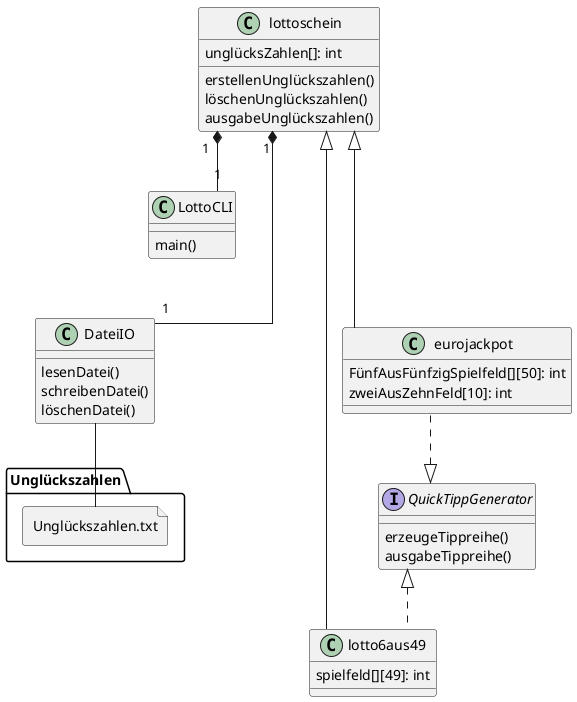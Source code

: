 @startuml
allowmixing
skinparam linetype ortho

class DateiIO {
    lesenDatei()
    schreibenDatei()
    löschenDatei()
}

class LottoCLI {
   main()
}

class lottoschein{
    unglücksZahlen[]: int

    erstellenUnglückszahlen()
    löschenUnglückszahlen()
    ausgabeUnglückszahlen()
}

class lotto6aus49 extends lottoschein implements QuickTippGenerator{
    'man kann max 12 spielfelder erzeugen
    spielfeld[][49]: int
}

class eurojackpot extends lottoschein implements QuickTippGenerator{
    'man kann max 12 spielfelder erzeugen
    FünfAusFünfzigSpielfeld[][50]: int
    zweiAusZehnFeld[10]: int
    }


interface QuickTippGenerator{
    erzeugeTippreihe()
    ausgabeTippreihe()
}

file "Unglückszahlen.txt"

eurojackpot -[hidden]-> QuickTippGenerator
eurojackpot -[hidden]--> lottoschein
lottoschein "1" *-- "1" LottoCLI
lottoschein "1" *--- "1" DateiIO
DateiIO -- "Unglückszahlen.txt"
@enduml